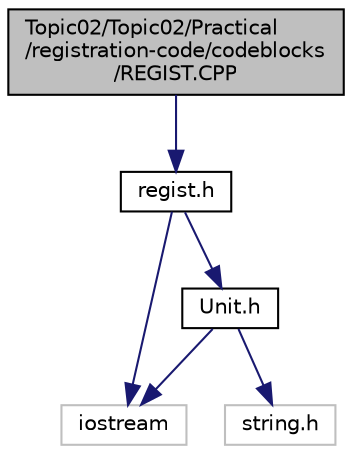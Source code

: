 digraph "Topic02/Topic02/Practical/registration-code/codeblocks/REGIST.CPP"
{
  edge [fontname="Helvetica",fontsize="10",labelfontname="Helvetica",labelfontsize="10"];
  node [fontname="Helvetica",fontsize="10",shape=record];
  Node0 [label="Topic02/Topic02/Practical\l/registration-code/codeblocks\l/REGIST.CPP",height=0.2,width=0.4,color="black", fillcolor="grey75", style="filled", fontcolor="black"];
  Node0 -> Node1 [color="midnightblue",fontsize="10",style="solid",fontname="Helvetica"];
  Node1 [label="regist.h",height=0.2,width=0.4,color="black", fillcolor="white", style="filled",URL="$_topic02_2_topic02_2_practical_2registration-code_2codeblocks_2_r_e_g_i_s_t_8_h.html"];
  Node1 -> Node2 [color="midnightblue",fontsize="10",style="solid",fontname="Helvetica"];
  Node2 [label="iostream",height=0.2,width=0.4,color="grey75", fillcolor="white", style="filled"];
  Node1 -> Node3 [color="midnightblue",fontsize="10",style="solid",fontname="Helvetica"];
  Node3 [label="Unit.h",height=0.2,width=0.4,color="black", fillcolor="white", style="filled",URL="$_topic02_2_topic02_2_practical_2registration-code_2codeblocks_2_u_n_i_t_8_h.html"];
  Node3 -> Node2 [color="midnightblue",fontsize="10",style="solid",fontname="Helvetica"];
  Node3 -> Node4 [color="midnightblue",fontsize="10",style="solid",fontname="Helvetica"];
  Node4 [label="string.h",height=0.2,width=0.4,color="grey75", fillcolor="white", style="filled"];
}

